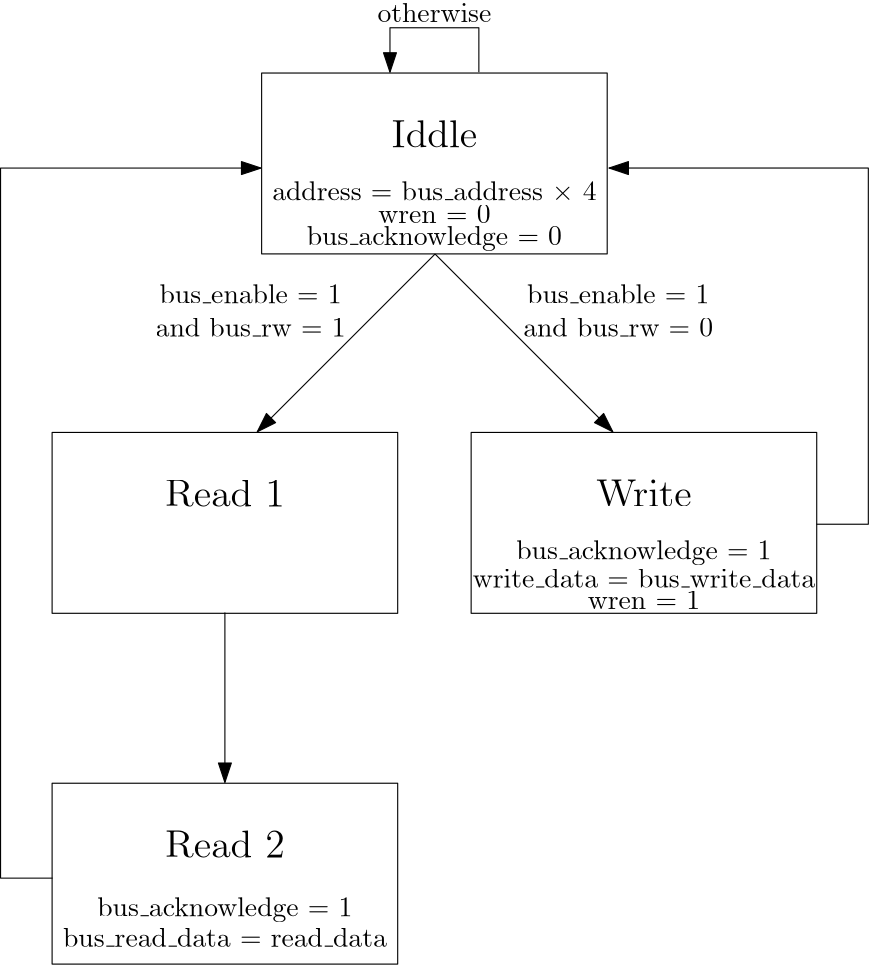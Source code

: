 <?xml version="1.0"?>
<!DOCTYPE ipe SYSTEM "ipe.dtd">
<ipe version="70218" creator="Ipe 7.2.23">
<info created="D:20210507224633" modified="D:20210507224633"/>
<ipestyle name="basic">
<symbol name="arrow/arc(spx)">
<path stroke="sym-stroke" fill="sym-stroke" pen="sym-pen">
0 0 m
-1 0.333 l
-1 -0.333 l
h
</path>
</symbol>
<symbol name="arrow/farc(spx)">
<path stroke="sym-stroke" fill="white" pen="sym-pen">
0 0 m
-1 0.333 l
-1 -0.333 l
h
</path>
</symbol>
<symbol name="arrow/ptarc(spx)">
<path stroke="sym-stroke" fill="sym-stroke" pen="sym-pen">
0 0 m
-1 0.333 l
-0.8 0 l
-1 -0.333 l
h
</path>
</symbol>
<symbol name="arrow/fptarc(spx)">
<path stroke="sym-stroke" fill="white" pen="sym-pen">
0 0 m
-1 0.333 l
-0.8 0 l
-1 -0.333 l
h
</path>
</symbol>
<symbol name="mark/circle(sx)" transformations="translations">
<path fill="sym-stroke">
0.6 0 0 0.6 0 0 e
0.4 0 0 0.4 0 0 e
</path>
</symbol>
<symbol name="mark/disk(sx)" transformations="translations">
<path fill="sym-stroke">
0.6 0 0 0.6 0 0 e
</path>
</symbol>
<symbol name="mark/fdisk(sfx)" transformations="translations">
<group>
<path fill="sym-fill">
0.5 0 0 0.5 0 0 e
</path>
<path fill="sym-stroke" fillrule="eofill">
0.6 0 0 0.6 0 0 e
0.4 0 0 0.4 0 0 e
</path>
</group>
</symbol>
<symbol name="mark/box(sx)" transformations="translations">
<path fill="sym-stroke" fillrule="eofill">
-0.6 -0.6 m
0.6 -0.6 l
0.6 0.6 l
-0.6 0.6 l
h
-0.4 -0.4 m
0.4 -0.4 l
0.4 0.4 l
-0.4 0.4 l
h
</path>
</symbol>
<symbol name="mark/square(sx)" transformations="translations">
<path fill="sym-stroke">
-0.6 -0.6 m
0.6 -0.6 l
0.6 0.6 l
-0.6 0.6 l
h
</path>
</symbol>
<symbol name="mark/fsquare(sfx)" transformations="translations">
<group>
<path fill="sym-fill">
-0.5 -0.5 m
0.5 -0.5 l
0.5 0.5 l
-0.5 0.5 l
h
</path>
<path fill="sym-stroke" fillrule="eofill">
-0.6 -0.6 m
0.6 -0.6 l
0.6 0.6 l
-0.6 0.6 l
h
-0.4 -0.4 m
0.4 -0.4 l
0.4 0.4 l
-0.4 0.4 l
h
</path>
</group>
</symbol>
<symbol name="mark/cross(sx)" transformations="translations">
<group>
<path fill="sym-stroke">
-0.43 -0.57 m
0.57 0.43 l
0.43 0.57 l
-0.57 -0.43 l
h
</path>
<path fill="sym-stroke">
-0.43 0.57 m
0.57 -0.43 l
0.43 -0.57 l
-0.57 0.43 l
h
</path>
</group>
</symbol>
<symbol name="arrow/fnormal(spx)">
<path stroke="sym-stroke" fill="white" pen="sym-pen">
0 0 m
-1 0.333 l
-1 -0.333 l
h
</path>
</symbol>
<symbol name="arrow/pointed(spx)">
<path stroke="sym-stroke" fill="sym-stroke" pen="sym-pen">
0 0 m
-1 0.333 l
-0.8 0 l
-1 -0.333 l
h
</path>
</symbol>
<symbol name="arrow/fpointed(spx)">
<path stroke="sym-stroke" fill="white" pen="sym-pen">
0 0 m
-1 0.333 l
-0.8 0 l
-1 -0.333 l
h
</path>
</symbol>
<symbol name="arrow/linear(spx)">
<path stroke="sym-stroke" pen="sym-pen">
-1 0.333 m
0 0 l
-1 -0.333 l
</path>
</symbol>
<symbol name="arrow/fdouble(spx)">
<path stroke="sym-stroke" fill="white" pen="sym-pen">
0 0 m
-1 0.333 l
-1 -0.333 l
h
-1 0 m
-2 0.333 l
-2 -0.333 l
h
</path>
</symbol>
<symbol name="arrow/double(spx)">
<path stroke="sym-stroke" fill="sym-stroke" pen="sym-pen">
0 0 m
-1 0.333 l
-1 -0.333 l
h
-1 0 m
-2 0.333 l
-2 -0.333 l
h
</path>
</symbol>
<symbol name="arrow/mid-normal(spx)">
<path stroke="sym-stroke" fill="sym-stroke" pen="sym-pen">
0.5 0 m
-0.5 0.333 l
-0.5 -0.333 l
h
</path>
</symbol>
<symbol name="arrow/mid-fnormal(spx)">
<path stroke="sym-stroke" fill="white" pen="sym-pen">
0.5 0 m
-0.5 0.333 l
-0.5 -0.333 l
h
</path>
</symbol>
<symbol name="arrow/mid-pointed(spx)">
<path stroke="sym-stroke" fill="sym-stroke" pen="sym-pen">
0.5 0 m
-0.5 0.333 l
-0.3 0 l
-0.5 -0.333 l
h
</path>
</symbol>
<symbol name="arrow/mid-fpointed(spx)">
<path stroke="sym-stroke" fill="white" pen="sym-pen">
0.5 0 m
-0.5 0.333 l
-0.3 0 l
-0.5 -0.333 l
h
</path>
</symbol>
<symbol name="arrow/mid-double(spx)">
<path stroke="sym-stroke" fill="sym-stroke" pen="sym-pen">
1 0 m
0 0.333 l
0 -0.333 l
h
0 0 m
-1 0.333 l
-1 -0.333 l
h
</path>
</symbol>
<symbol name="arrow/mid-fdouble(spx)">
<path stroke="sym-stroke" fill="white" pen="sym-pen">
1 0 m
0 0.333 l
0 -0.333 l
h
0 0 m
-1 0.333 l
-1 -0.333 l
h
</path>
</symbol>
<anglesize name="22.5 deg" value="22.5"/>
<anglesize name="30 deg" value="30"/>
<anglesize name="45 deg" value="45"/>
<anglesize name="60 deg" value="60"/>
<anglesize name="90 deg" value="90"/>
<arrowsize name="large" value="10"/>
<arrowsize name="small" value="5"/>
<arrowsize name="tiny" value="3"/>
<color name="blue" value="0 0 1"/>
<color name="brown" value="0.647 0.165 0.165"/>
<color name="darkblue" value="0 0 0.545"/>
<color name="darkcyan" value="0 0.545 0.545"/>
<color name="darkgray" value="0.663"/>
<color name="darkgreen" value="0 0.392 0"/>
<color name="darkmagenta" value="0.545 0 0.545"/>
<color name="darkorange" value="1 0.549 0"/>
<color name="darkred" value="0.545 0 0"/>
<color name="gold" value="1 0.843 0"/>
<color name="gray" value="0.745"/>
<color name="green" value="0 1 0"/>
<color name="lightblue" value="0.678 0.847 0.902"/>
<color name="lightcyan" value="0.878 1 1"/>
<color name="lightgray" value="0.827"/>
<color name="lightgreen" value="0.565 0.933 0.565"/>
<color name="lightyellow" value="1 1 0.878"/>
<color name="navy" value="0 0 0.502"/>
<color name="orange" value="1 0.647 0"/>
<color name="pink" value="1 0.753 0.796"/>
<color name="purple" value="0.627 0.125 0.941"/>
<color name="red" value="1 0 0"/>
<color name="seagreen" value="0.18 0.545 0.341"/>
<color name="turquoise" value="0.251 0.878 0.816"/>
<color name="violet" value="0.933 0.51 0.933"/>
<color name="yellow" value="1 1 0"/>
<dashstyle name="dash dot dotted" value="[4 2 1 2 1 2] 0"/>
<dashstyle name="dash dotted" value="[4 2 1 2] 0"/>
<dashstyle name="dashed" value="[4] 0"/>
<dashstyle name="dotted" value="[1 3] 0"/>
<gridsize name="10 pts (~3.5 mm)" value="10"/>
<gridsize name="14 pts (~5 mm)" value="14"/>
<gridsize name="16 pts (~6 mm)" value="16"/>
<gridsize name="20 pts (~7 mm)" value="20"/>
<gridsize name="28 pts (~10 mm)" value="28"/>
<gridsize name="32 pts (~12 mm)" value="32"/>
<gridsize name="4 pts" value="4"/>
<gridsize name="56 pts (~20 mm)" value="56"/>
<gridsize name="8 pts (~3 mm)" value="8"/>
<opacity name="10%" value="0.1"/>
<opacity name="30%" value="0.3"/>
<opacity name="50%" value="0.5"/>
<opacity name="75%" value="0.75"/>
<pen name="fat" value="1.2"/>
<pen name="heavier" value="0.8"/>
<pen name="ultrafat" value="2"/>
<symbolsize name="large" value="5"/>
<symbolsize name="small" value="2"/>
<symbolsize name="tiny" value="1.1"/>
<textsize name="Huge" value="\Huge"/>
<textsize name="LARGE" value="\LARGE"/>
<textsize name="Large" value="\Large"/>
<textsize name="footnote" value="\footnotesize"/>
<textsize name="huge" value="\huge"/>
<textsize name="large" value="\large"/>
<textsize name="small" value="\small"/>
<textsize name="tiny" value="\tiny"/>
<textstyle name="center" begin="\begin{center}" end="\end{center}"/>
<textstyle name="item" begin="\begin{itemize}\item{}" end="\end{itemize}"/>
<textstyle name="itemize" begin="\begin{itemize}" end="\end{itemize}"/>
<tiling name="falling" angle="-60" step="4" width="1"/>
<tiling name="rising" angle="30" step="4" width="1"/>
</ipestyle>
<page>
<layer name="alpha"/>
<view layers="alpha" active="alpha"/>
<path layer="alpha" matrix="2.51319 0 0 0.955939 -204.399 26.7891" stroke="black" arrow="normal/normal">
128 608 m
128 544 l
</path>
<path matrix="1.167 0 0 1.00183 -24.5171 -1.40341" stroke="black" arrow="normal/normal">
304 640 m
320 640 l
320 768 l
240 768 l
</path>
<path matrix="1.17157 0 0 0.998541 -38.4533 1.12019" stroke="black" arrow="normal/normal">
80 512 m
64 512 l
64 768 l
144 768 l
</path>
<group matrix="1 0 0 1 -11.5407 0">
<text matrix="1 0 0 1 -12.4759 0" transformations="translations" pos="95.3457 498.649" stroke="black" type="label" width="91.922" height="6.926" depth="1.93" valign="baseline">bus\_acknowledge = 1</text>
<text matrix="1 0 0 1 -25.9449 -4.1503" transformations="translations" pos="96.4832 491.824" stroke="black" type="label" width="116.585" height="6.918" depth="0" valign="baseline">bus\_read\_data = read\_data</text>
<text matrix="1 0 0 1 -68.7262 -88.1588" transformations="translations" pos="176 608" stroke="black" type="label" width="43.114" height="9.963" depth="0" valign="baseline" size="Large">Read 2</text>
<path matrix="1.29592 0 0 1.01733 -119.986 -267.324" stroke="black">
144 800 m
144 736 l
240 736 l
240 800 l
h
</path>
</group>
<group matrix="1 0 0 1 -80.7864 255.659">
<path matrix="1.29592 0 0 1.01733 24.6866 -267.32" stroke="black">
144 800 m
144 736 l
240 736 l
240 800 l
h
</path>
<text matrix="1 0 0 1 82.0924 -264.159" transformations="translations" pos="176 784" stroke="black" type="label" width="30.821" height="9.963" depth="0" valign="baseline" size="Large">Iddle</text>
<text matrix="1 0 0 1 49.9748 -254.569" transformations="translations" pos="165.114 755.35" stroke="black" type="label" width="116.829" height="6.919" depth="0.83" valign="baseline">address = bus\_address $\times$ 4</text>
<text matrix="1 0 0 1 88.9317 -256.719" transformations="translations" pos="164.355 749.283" stroke="black" type="label" width="40.432" height="6.42" depth="0" valign="baseline">wren = 0</text>
<text matrix="1 0 0 1 61.67 -258.546" transformations="translations" pos="165.872 743.216" stroke="black" type="label" width="91.922" height="6.926" depth="1.93" valign="baseline">bus\_acknowledge = 0</text>
</group>
<group matrix="1 0 0 1 0.941192 1.05178">
<path stroke="black" arrow="normal/normal">
192 736 m
128 672 l
</path>
<path stroke="black" arrow="normal/normal">
192 736 m
256 672 l
</path>
<text matrix="1 0 0 1 -26.3835 -10.8328" transformations="translations" pos="112 736" stroke="black" type="minipage" width="80" height="11.924" depth="6.95" valign="top" style="center">bus\_enable = 1 
and 
bus\_rw = 1</text>
<text matrix="1 0 0 1 105.934 -10.8328" transformations="translations" pos="112 736" stroke="black" type="minipage" width="80" height="11.924" depth="6.95" valign="top" style="center">bus\_enable = 1 
and 
bus\_rw = 0</text>
</group>
<path matrix="1 0 0 1 0.716533 2.51065" stroke="black" arrow="normal/normal">
208 800 m
208 816 l
176 816 l
176 800 l
</path>
<text matrix="1 0 0 1 -3.80397 -11.4182" transformations="translations" pos="176 832" stroke="black" type="label" width="41.041" height="6.918" depth="0" valign="baseline">otherwise</text>
<group matrix="1 0 0 1 -12.0874 2.12476">
<group matrix="1 0 0 1 -296.35 124.152">
<path matrix="1.29592 0 0 1.01733 176.911 -267.324" stroke="black">
144 800 m
144 736 l
240 736 l
240 800 l
h
</path>
<text matrix="1 0 0 1 228.171 -168.159" transformations="translations" pos="176 688" stroke="black" type="label" width="43.114" height="9.963" depth="0" valign="baseline" size="Large">Read 1</text>
</group>
<group matrix="1 0 0 1 -280.941 124.152">
<text matrix="1 0 0 1 419.865 2.2149" transformations="translations" pos="95.3457 498.649" stroke="black" type="label" width="91.922" height="6.926" depth="1.93" valign="baseline">bus\_acknowledge = 1</text>
<text matrix="1 0 0 1 284.773 -122.438" transformations="translations" pos="214.785 613.16" stroke="black" type="label" width="123.227" height="6.918" depth="0" valign="baseline">write\_data = bus\_write\_data</text>
<text matrix="1 0 0 1 321.999 -120.673" transformations="translations" pos="218.956 603.68" stroke="black" type="label" width="40.432" height="6.42" depth="0" valign="baseline">wren = 1</text>
<path matrix="1.29592 0 0 1.01733 312.355 -267.324" stroke="black">
144 800 m
144 736 l
240 736 l
240 800 l
h
</path>
<text matrix="1 0 0 1 352.006 -24.0788" transformations="translations" pos="192 544" stroke="black" type="label" width="34.332" height="9.803" depth="0" valign="baseline" size="Large">Write</text>
</group>
</group>
</page>
</ipe>
